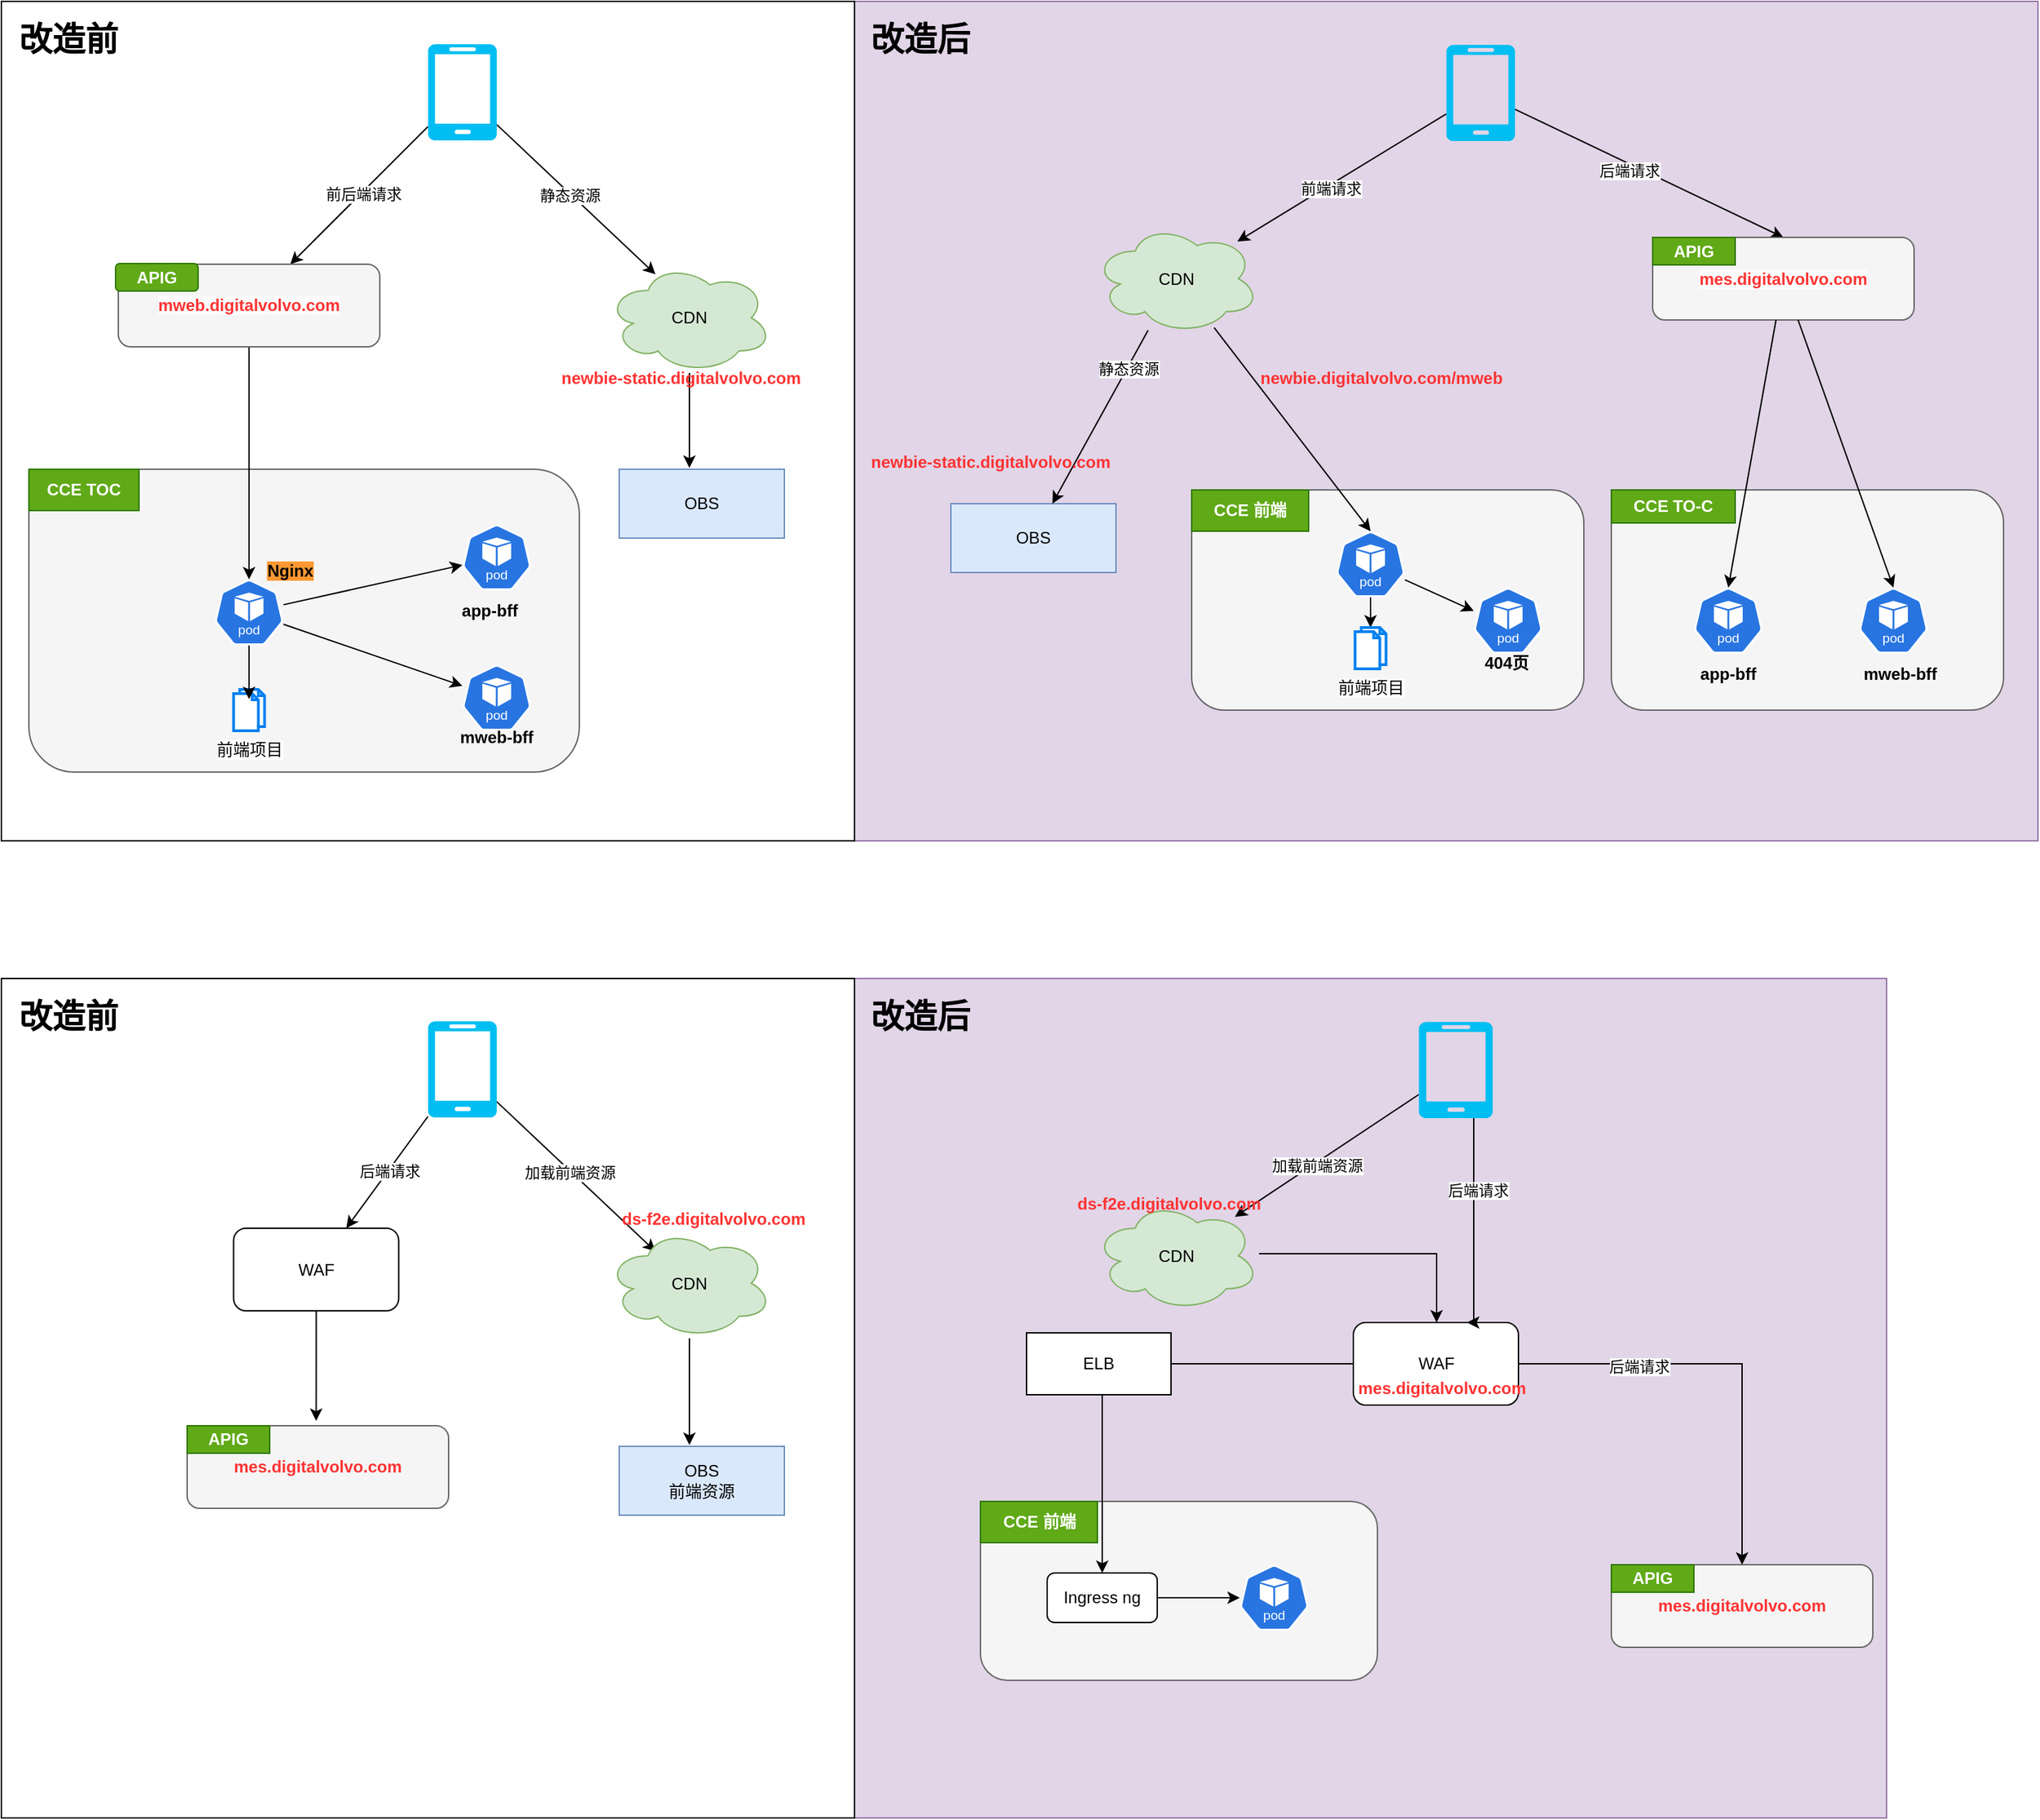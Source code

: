 <mxfile version="24.6.4" type="github">
  <diagram name="Page-1" id="qX9vpFfgcV7yir_mWmqy">
    <mxGraphModel dx="1434" dy="761" grid="1" gridSize="10" guides="1" tooltips="1" connect="1" arrows="1" fold="1" page="1" pageScale="1" pageWidth="850" pageHeight="1100" math="0" shadow="0">
      <root>
        <mxCell id="0" />
        <mxCell id="1" parent="0" />
        <mxCell id="lmvhPn9dWIV4MZliTD4T-83" value="" style="rounded=0;whiteSpace=wrap;html=1;fillColor=#e1d5e7;strokeColor=#9673a6;" parent="1" vertex="1">
          <mxGeometry x="630" y="30" width="860" height="610" as="geometry" />
        </mxCell>
        <mxCell id="lmvhPn9dWIV4MZliTD4T-82" value="" style="rounded=0;whiteSpace=wrap;html=1;" parent="1" vertex="1">
          <mxGeometry x="10" y="30" width="620" height="610" as="geometry" />
        </mxCell>
        <mxCell id="lmvhPn9dWIV4MZliTD4T-8" value="" style="whiteSpace=wrap;html=1;rounded=1;fillColor=#f5f5f5;fontColor=#333333;strokeColor=#666666;" parent="1" vertex="1">
          <mxGeometry x="30" y="370" width="400" height="220" as="geometry" />
        </mxCell>
        <mxCell id="lmvhPn9dWIV4MZliTD4T-7" style="rounded=0;orthogonalLoop=1;jettySize=auto;html=1;" parent="1" source="lmvhPn9dWIV4MZliTD4T-4" target="lmvhPn9dWIV4MZliTD4T-6" edge="1">
          <mxGeometry relative="1" as="geometry" />
        </mxCell>
        <mxCell id="lmvhPn9dWIV4MZliTD4T-44" value="前后端请求" style="edgeLabel;html=1;align=center;verticalAlign=middle;resizable=0;points=[];" parent="lmvhPn9dWIV4MZliTD4T-7" vertex="1" connectable="0">
          <mxGeometry x="-0.033" y="1" relative="1" as="geometry">
            <mxPoint as="offset" />
          </mxGeometry>
        </mxCell>
        <mxCell id="lmvhPn9dWIV4MZliTD4T-28" style="rounded=0;orthogonalLoop=1;jettySize=auto;html=1;" parent="1" source="lmvhPn9dWIV4MZliTD4T-4" edge="1">
          <mxGeometry relative="1" as="geometry">
            <mxPoint x="485.36" y="228.34" as="targetPoint" />
          </mxGeometry>
        </mxCell>
        <mxCell id="lmvhPn9dWIV4MZliTD4T-29" value="静态资源" style="edgeLabel;html=1;align=center;verticalAlign=middle;resizable=0;points=[];" parent="lmvhPn9dWIV4MZliTD4T-28" vertex="1" connectable="0">
          <mxGeometry x="-0.346" relative="1" as="geometry">
            <mxPoint x="15" y="16" as="offset" />
          </mxGeometry>
        </mxCell>
        <mxCell id="lmvhPn9dWIV4MZliTD4T-4" value="" style="verticalLabelPosition=bottom;html=1;verticalAlign=top;align=center;strokeColor=none;fillColor=#00BEF2;shape=mxgraph.azure.mobile;pointerEvents=1;" parent="1" vertex="1">
          <mxGeometry x="320" y="61" width="50" height="70" as="geometry" />
        </mxCell>
        <mxCell id="lmvhPn9dWIV4MZliTD4T-9" value="" style="edgeStyle=orthogonalEdgeStyle;rounded=0;orthogonalLoop=1;jettySize=auto;html=1;entryX=0.5;entryY=0;entryDx=0;entryDy=0;entryPerimeter=0;" parent="1" source="lmvhPn9dWIV4MZliTD4T-6" target="lmvhPn9dWIV4MZliTD4T-13" edge="1">
          <mxGeometry relative="1" as="geometry" />
        </mxCell>
        <UserObject label="&lt;span style=&quot;font-family: Helvetica; font-size: 12px; font-style: normal; font-variant-ligatures: normal; font-variant-caps: normal; letter-spacing: normal; orphans: 2; text-align: center; text-indent: 0px; text-transform: none; widows: 2; word-spacing: 0px; -webkit-text-stroke-width: 0px; white-space: normal; background-color: rgb(251, 251, 251); text-decoration-thickness: initial; text-decoration-style: initial; text-decoration-color: initial; float: none; display: inline !important;&quot;&gt;&lt;b style=&quot;&quot;&gt;&lt;font color=&quot;#ff3333&quot;&gt;mweb.digitalvolvo.com&lt;/font&gt;&lt;/b&gt;&lt;/span&gt;" link="&lt;span style=&quot;color: rgb(0, 0, 0); font-family: Helvetica; font-size: 12px; font-style: normal; font-variant-ligatures: normal; font-variant-caps: normal; font-weight: 400; letter-spacing: normal; orphans: 2; text-align: center; text-indent: 0px; text-transform: none; widows: 2; word-spacing: 0px; -webkit-text-stroke-width: 0px; white-space: normal; background-color: rgb(251, 251, 251); text-decoration-thickness: initial; text-decoration-style: initial; text-decoration-color: initial; display: inline !important; float: none;&quot;&gt;mweb.digitalvolvo.com&lt;/span&gt;" id="lmvhPn9dWIV4MZliTD4T-6">
          <mxCell style="rounded=1;whiteSpace=wrap;html=1;fillColor=#f5f5f5;fontColor=#333333;strokeColor=#666666;" parent="1" vertex="1">
            <mxGeometry x="95" y="221" width="190" height="60" as="geometry" />
          </mxCell>
        </UserObject>
        <mxCell id="lmvhPn9dWIV4MZliTD4T-15" value="" style="rounded=0;orthogonalLoop=1;jettySize=auto;html=1;" parent="1" source="lmvhPn9dWIV4MZliTD4T-13" target="lmvhPn9dWIV4MZliTD4T-14" edge="1">
          <mxGeometry relative="1" as="geometry" />
        </mxCell>
        <mxCell id="lmvhPn9dWIV4MZliTD4T-17" value="" style="rounded=0;orthogonalLoop=1;jettySize=auto;html=1;" parent="1" source="lmvhPn9dWIV4MZliTD4T-13" target="lmvhPn9dWIV4MZliTD4T-16" edge="1">
          <mxGeometry relative="1" as="geometry" />
        </mxCell>
        <mxCell id="lmvhPn9dWIV4MZliTD4T-13" value="" style="aspect=fixed;sketch=0;html=1;dashed=0;whitespace=wrap;fillColor=#2875E2;strokeColor=#ffffff;points=[[0.005,0.63,0],[0.1,0.2,0],[0.9,0.2,0],[0.5,0,0],[0.995,0.63,0],[0.72,0.99,0],[0.5,1,0],[0.28,0.99,0]];shape=mxgraph.kubernetes.icon2;kubernetesLabel=1;prIcon=pod" parent="1" vertex="1">
          <mxGeometry x="165" y="450" width="50" height="48" as="geometry" />
        </mxCell>
        <mxCell id="lmvhPn9dWIV4MZliTD4T-14" value="" style="aspect=fixed;sketch=0;html=1;dashed=0;whitespace=wrap;fillColor=#2875E2;strokeColor=#ffffff;points=[[0.005,0.63,0],[0.1,0.2,0],[0.9,0.2,0],[0.5,0,0],[0.995,0.63,0],[0.72,0.99,0],[0.5,1,0],[0.28,0.99,0]];shape=mxgraph.kubernetes.icon2;kubernetesLabel=1;prIcon=pod" parent="1" vertex="1">
          <mxGeometry x="345" y="410" width="50" height="48" as="geometry" />
        </mxCell>
        <mxCell id="lmvhPn9dWIV4MZliTD4T-16" value="" style="aspect=fixed;sketch=0;html=1;dashed=0;whitespace=wrap;fillColor=#2875E2;strokeColor=#ffffff;points=[[0.005,0.63,0],[0.1,0.2,0],[0.9,0.2,0],[0.5,0,0],[0.995,0.63,0],[0.72,0.99,0],[0.5,1,0],[0.28,0.99,0]];shape=mxgraph.kubernetes.icon2;kubernetesLabel=1;prIcon=pod" parent="1" vertex="1">
          <mxGeometry x="345" y="512" width="50" height="48" as="geometry" />
        </mxCell>
        <mxCell id="lmvhPn9dWIV4MZliTD4T-18" value="前端项目" style="html=1;verticalLabelPosition=bottom;align=center;labelBackgroundColor=#ffffff;verticalAlign=top;strokeWidth=2;strokeColor=#0080F0;shadow=0;dashed=0;shape=mxgraph.ios7.icons.documents;" parent="1" vertex="1">
          <mxGeometry x="178.75" y="530" width="22.5" height="30" as="geometry" />
        </mxCell>
        <mxCell id="lmvhPn9dWIV4MZliTD4T-20" style="edgeStyle=orthogonalEdgeStyle;rounded=0;orthogonalLoop=1;jettySize=auto;html=1;entryX=0.5;entryY=0.233;entryDx=0;entryDy=0;entryPerimeter=0;" parent="1" source="lmvhPn9dWIV4MZliTD4T-13" target="lmvhPn9dWIV4MZliTD4T-18" edge="1">
          <mxGeometry relative="1" as="geometry" />
        </mxCell>
        <mxCell id="lmvhPn9dWIV4MZliTD4T-21" value="&lt;b style=&quot;background-color: rgb(255, 153, 51);&quot;&gt;Nginx&lt;/b&gt;" style="text;html=1;align=center;verticalAlign=middle;whiteSpace=wrap;rounded=0;" parent="1" vertex="1">
          <mxGeometry x="190" y="429" width="60" height="30" as="geometry" />
        </mxCell>
        <mxCell id="lmvhPn9dWIV4MZliTD4T-22" value="&lt;b&gt;app-bff&lt;/b&gt;" style="text;html=1;align=center;verticalAlign=middle;whiteSpace=wrap;rounded=0;" parent="1" vertex="1">
          <mxGeometry x="335" y="458" width="60" height="30" as="geometry" />
        </mxCell>
        <mxCell id="lmvhPn9dWIV4MZliTD4T-23" value="&lt;b&gt;mweb-bff&lt;/b&gt;" style="text;html=1;align=center;verticalAlign=middle;whiteSpace=wrap;rounded=0;" parent="1" vertex="1">
          <mxGeometry x="340" y="550" width="60" height="30" as="geometry" />
        </mxCell>
        <mxCell id="lmvhPn9dWIV4MZliTD4T-24" value="&lt;b&gt;CCE TOC&lt;/b&gt;" style="text;html=1;align=center;verticalAlign=middle;whiteSpace=wrap;rounded=0;fillColor=#60a917;strokeColor=#2D7600;fontColor=#ffffff;" parent="1" vertex="1">
          <mxGeometry x="30" y="370" width="80" height="30" as="geometry" />
        </mxCell>
        <mxCell id="lmvhPn9dWIV4MZliTD4T-25" value="&lt;b&gt;APIG&lt;/b&gt;" style="text;html=1;align=center;verticalAlign=middle;whiteSpace=wrap;rounded=1;fillColor=#60a917;strokeColor=#2D7600;fontColor=#ffffff;" parent="1" vertex="1">
          <mxGeometry x="93" y="220.5" width="60" height="20" as="geometry" />
        </mxCell>
        <mxCell id="lmvhPn9dWIV4MZliTD4T-50" style="rounded=0;orthogonalLoop=1;jettySize=auto;html=1;" parent="1" source="lmvhPn9dWIV4MZliTD4T-26" target="lmvhPn9dWIV4MZliTD4T-49" edge="1">
          <mxGeometry relative="1" as="geometry" />
        </mxCell>
        <mxCell id="lmvhPn9dWIV4MZliTD4T-51" value="前端请求" style="edgeLabel;html=1;align=center;verticalAlign=middle;resizable=0;points=[];" parent="lmvhPn9dWIV4MZliTD4T-50" vertex="1" connectable="0">
          <mxGeometry x="0.121" y="2" relative="1" as="geometry">
            <mxPoint as="offset" />
          </mxGeometry>
        </mxCell>
        <mxCell id="lmvhPn9dWIV4MZliTD4T-71" style="rounded=0;orthogonalLoop=1;jettySize=auto;html=1;entryX=0.5;entryY=0;entryDx=0;entryDy=0;" parent="1" source="lmvhPn9dWIV4MZliTD4T-26" target="lmvhPn9dWIV4MZliTD4T-70" edge="1">
          <mxGeometry relative="1" as="geometry" />
        </mxCell>
        <mxCell id="lmvhPn9dWIV4MZliTD4T-72" value="后端请求" style="edgeLabel;html=1;align=center;verticalAlign=middle;resizable=0;points=[];" parent="lmvhPn9dWIV4MZliTD4T-71" vertex="1" connectable="0">
          <mxGeometry x="-0.132" y="-4" relative="1" as="geometry">
            <mxPoint as="offset" />
          </mxGeometry>
        </mxCell>
        <mxCell id="lmvhPn9dWIV4MZliTD4T-26" value="" style="verticalLabelPosition=bottom;html=1;verticalAlign=top;align=center;strokeColor=none;fillColor=#00BEF2;shape=mxgraph.azure.mobile;pointerEvents=1;" parent="1" vertex="1">
          <mxGeometry x="1060" y="61.5" width="50" height="70" as="geometry" />
        </mxCell>
        <mxCell id="lmvhPn9dWIV4MZliTD4T-36" value="OBS" style="whiteSpace=wrap;html=1;fillColor=#dae8fc;strokeColor=#6c8ebf;" parent="1" vertex="1">
          <mxGeometry x="700" y="395" width="120" height="50" as="geometry" />
        </mxCell>
        <mxCell id="lmvhPn9dWIV4MZliTD4T-40" value="OBS" style="whiteSpace=wrap;html=1;fillColor=#dae8fc;strokeColor=#6c8ebf;" parent="1" vertex="1">
          <mxGeometry x="459" y="370" width="120" height="50" as="geometry" />
        </mxCell>
        <mxCell id="lmvhPn9dWIV4MZliTD4T-46" value="CDN" style="ellipse;shape=cloud;whiteSpace=wrap;html=1;fillColor=#d5e8d4;strokeColor=#82b366;" parent="1" vertex="1">
          <mxGeometry x="450" y="220" width="120" height="80" as="geometry" />
        </mxCell>
        <mxCell id="lmvhPn9dWIV4MZliTD4T-48" style="edgeStyle=orthogonalEdgeStyle;rounded=0;orthogonalLoop=1;jettySize=auto;html=1;entryX=0.425;entryY=-0.02;entryDx=0;entryDy=0;entryPerimeter=0;" parent="1" source="lmvhPn9dWIV4MZliTD4T-46" target="lmvhPn9dWIV4MZliTD4T-40" edge="1">
          <mxGeometry relative="1" as="geometry" />
        </mxCell>
        <mxCell id="lmvhPn9dWIV4MZliTD4T-55" style="rounded=0;orthogonalLoop=1;jettySize=auto;html=1;" parent="1" source="lmvhPn9dWIV4MZliTD4T-49" target="lmvhPn9dWIV4MZliTD4T-36" edge="1">
          <mxGeometry relative="1" as="geometry" />
        </mxCell>
        <mxCell id="lmvhPn9dWIV4MZliTD4T-69" value="静态资源" style="edgeLabel;html=1;align=center;verticalAlign=middle;resizable=0;points=[];" parent="lmvhPn9dWIV4MZliTD4T-55" vertex="1" connectable="0">
          <mxGeometry x="-0.569" y="1" relative="1" as="geometry">
            <mxPoint as="offset" />
          </mxGeometry>
        </mxCell>
        <mxCell id="lmvhPn9dWIV4MZliTD4T-49" value="CDN" style="ellipse;shape=cloud;whiteSpace=wrap;html=1;fillColor=#d5e8d4;strokeColor=#82b366;" parent="1" vertex="1">
          <mxGeometry x="804" y="191.5" width="120" height="80" as="geometry" />
        </mxCell>
        <UserObject label="newbie-static.digitalvolvo.com" link="newbie-static.digitalvolvo.com" id="lmvhPn9dWIV4MZliTD4T-52">
          <mxCell style="text;whiteSpace=wrap;fontStyle=1;fontColor=#FF3333;" parent="1" vertex="1">
            <mxGeometry x="415" y="290" width="190" height="40" as="geometry" />
          </mxCell>
        </UserObject>
        <UserObject label="newbie-static.digitalvolvo.com" link="newbie-static.digitalvolvo.com" id="lmvhPn9dWIV4MZliTD4T-54">
          <mxCell style="text;whiteSpace=wrap;fontColor=#FF3333;fontStyle=1" parent="1" vertex="1">
            <mxGeometry x="640" y="351" width="190" height="40" as="geometry" />
          </mxCell>
        </UserObject>
        <mxCell id="lmvhPn9dWIV4MZliTD4T-57" value="" style="whiteSpace=wrap;html=1;rounded=1;fillColor=#f5f5f5;fontColor=#333333;strokeColor=#666666;" parent="1" vertex="1">
          <mxGeometry x="875" y="385" width="285" height="160" as="geometry" />
        </mxCell>
        <mxCell id="lmvhPn9dWIV4MZliTD4T-63" value="" style="rounded=0;orthogonalLoop=1;jettySize=auto;html=1;" parent="1" source="lmvhPn9dWIV4MZliTD4T-58" target="lmvhPn9dWIV4MZliTD4T-62" edge="1">
          <mxGeometry relative="1" as="geometry" />
        </mxCell>
        <mxCell id="lmvhPn9dWIV4MZliTD4T-65" value="" style="rounded=0;orthogonalLoop=1;jettySize=auto;html=1;" parent="1" source="lmvhPn9dWIV4MZliTD4T-58" edge="1">
          <mxGeometry relative="1" as="geometry">
            <mxPoint x="1080" y="472.913" as="targetPoint" />
          </mxGeometry>
        </mxCell>
        <mxCell id="lmvhPn9dWIV4MZliTD4T-58" value="" style="aspect=fixed;sketch=0;html=1;dashed=0;whitespace=wrap;fillColor=#2875E2;strokeColor=#ffffff;points=[[0.005,0.63,0],[0.1,0.2,0],[0.9,0.2,0],[0.5,0,0],[0.995,0.63,0],[0.72,0.99,0],[0.5,1,0],[0.28,0.99,0]];shape=mxgraph.kubernetes.icon2;kubernetesLabel=1;prIcon=pod" parent="1" vertex="1">
          <mxGeometry x="980" y="415" width="50" height="48" as="geometry" />
        </mxCell>
        <mxCell id="lmvhPn9dWIV4MZliTD4T-59" style="rounded=0;orthogonalLoop=1;jettySize=auto;html=1;entryX=0.5;entryY=0;entryDx=0;entryDy=0;entryPerimeter=0;" parent="1" source="lmvhPn9dWIV4MZliTD4T-49" target="lmvhPn9dWIV4MZliTD4T-58" edge="1">
          <mxGeometry relative="1" as="geometry" />
        </mxCell>
        <UserObject label="newbie.digitalvolvo.com/mweb" link="newbie-static.digitalvolvo.com" id="lmvhPn9dWIV4MZliTD4T-60">
          <mxCell style="text;whiteSpace=wrap;fontColor=#FF3333;fontStyle=1" parent="1" vertex="1">
            <mxGeometry x="922.5" y="290" width="190" height="40" as="geometry" />
          </mxCell>
        </UserObject>
        <mxCell id="lmvhPn9dWIV4MZliTD4T-61" value="&lt;b&gt;CCE 前端&lt;/b&gt;" style="text;html=1;align=center;verticalAlign=middle;whiteSpace=wrap;rounded=0;fillColor=#60a917;strokeColor=#2D7600;fontColor=#ffffff;" parent="1" vertex="1">
          <mxGeometry x="875" y="385" width="85" height="30" as="geometry" />
        </mxCell>
        <mxCell id="lmvhPn9dWIV4MZliTD4T-62" value="前端项目" style="html=1;verticalLabelPosition=bottom;align=center;labelBackgroundColor=#ffffff;verticalAlign=top;strokeWidth=2;strokeColor=#0080F0;shadow=0;dashed=0;shape=mxgraph.ios7.icons.documents;" parent="1" vertex="1">
          <mxGeometry x="993.75" y="485" width="22.5" height="30" as="geometry" />
        </mxCell>
        <mxCell id="lmvhPn9dWIV4MZliTD4T-66" value="" style="aspect=fixed;sketch=0;html=1;dashed=0;whitespace=wrap;fillColor=#2875E2;strokeColor=#ffffff;points=[[0.005,0.63,0],[0.1,0.2,0],[0.9,0.2,0],[0.5,0,0],[0.995,0.63,0],[0.72,0.99,0],[0.5,1,0],[0.28,0.99,0]];shape=mxgraph.kubernetes.icon2;kubernetesLabel=1;prIcon=pod" parent="1" vertex="1">
          <mxGeometry x="1080" y="456" width="50" height="48" as="geometry" />
        </mxCell>
        <mxCell id="lmvhPn9dWIV4MZliTD4T-67" value="&lt;b&gt;404页&lt;/b&gt;" style="text;html=1;align=center;verticalAlign=middle;whiteSpace=wrap;rounded=0;" parent="1" vertex="1">
          <mxGeometry x="1074" y="496" width="60" height="30" as="geometry" />
        </mxCell>
        <UserObject label="&lt;span style=&quot;font-family: Helvetica; font-size: 12px; font-style: normal; font-variant-ligatures: normal; font-variant-caps: normal; letter-spacing: normal; orphans: 2; text-align: center; text-indent: 0px; text-transform: none; widows: 2; word-spacing: 0px; -webkit-text-stroke-width: 0px; white-space: normal; background-color: rgb(251, 251, 251); text-decoration-thickness: initial; text-decoration-style: initial; text-decoration-color: initial; float: none; display: inline !important;&quot;&gt;&lt;b style=&quot;&quot;&gt;&lt;font color=&quot;#ff3333&quot;&gt;mes.digitalvolvo.com&lt;/font&gt;&lt;/b&gt;&lt;/span&gt;" link="&lt;span style=&quot;color: rgb(0, 0, 0); font-family: Helvetica; font-size: 12px; font-style: normal; font-variant-ligatures: normal; font-variant-caps: normal; font-weight: 400; letter-spacing: normal; orphans: 2; text-align: center; text-indent: 0px; text-transform: none; widows: 2; word-spacing: 0px; -webkit-text-stroke-width: 0px; white-space: normal; background-color: rgb(251, 251, 251); text-decoration-thickness: initial; text-decoration-style: initial; text-decoration-color: initial; display: inline !important; float: none;&quot;&gt;mweb.digitalvolvo.com&lt;/span&gt;" id="lmvhPn9dWIV4MZliTD4T-70">
          <mxCell style="rounded=1;whiteSpace=wrap;html=1;fillColor=#f5f5f5;fontColor=#333333;strokeColor=#666666;" parent="1" vertex="1">
            <mxGeometry x="1210" y="201.5" width="190" height="60" as="geometry" />
          </mxCell>
        </UserObject>
        <mxCell id="lmvhPn9dWIV4MZliTD4T-73" value="" style="whiteSpace=wrap;html=1;rounded=1;fillColor=#f5f5f5;fontColor=#333333;strokeColor=#666666;" parent="1" vertex="1">
          <mxGeometry x="1180" y="385" width="285" height="160" as="geometry" />
        </mxCell>
        <mxCell id="lmvhPn9dWIV4MZliTD4T-74" value="&lt;b&gt;CCE TO-C&lt;/b&gt;" style="text;html=1;align=center;verticalAlign=middle;whiteSpace=wrap;rounded=0;fillColor=#60a917;strokeColor=#2D7600;fontColor=#ffffff;" parent="1" vertex="1">
          <mxGeometry x="1180" y="385" width="90" height="24" as="geometry" />
        </mxCell>
        <mxCell id="lmvhPn9dWIV4MZliTD4T-75" value="" style="aspect=fixed;sketch=0;html=1;dashed=0;whitespace=wrap;fillColor=#2875E2;strokeColor=#ffffff;points=[[0.005,0.63,0],[0.1,0.2,0],[0.9,0.2,0],[0.5,0,0],[0.995,0.63,0],[0.72,0.99,0],[0.5,1,0],[0.28,0.99,0]];shape=mxgraph.kubernetes.icon2;kubernetesLabel=1;prIcon=pod" parent="1" vertex="1">
          <mxGeometry x="1240" y="456" width="50" height="48" as="geometry" />
        </mxCell>
        <mxCell id="lmvhPn9dWIV4MZliTD4T-76" value="" style="aspect=fixed;sketch=0;html=1;dashed=0;whitespace=wrap;fillColor=#2875E2;strokeColor=#ffffff;points=[[0.005,0.63,0],[0.1,0.2,0],[0.9,0.2,0],[0.5,0,0],[0.995,0.63,0],[0.72,0.99,0],[0.5,1,0],[0.28,0.99,0]];shape=mxgraph.kubernetes.icon2;kubernetesLabel=1;prIcon=pod" parent="1" vertex="1">
          <mxGeometry x="1360" y="456" width="50" height="48" as="geometry" />
        </mxCell>
        <mxCell id="lmvhPn9dWIV4MZliTD4T-77" value="&lt;b&gt;app-bff&lt;/b&gt;" style="text;html=1;align=center;verticalAlign=middle;whiteSpace=wrap;rounded=0;" parent="1" vertex="1">
          <mxGeometry x="1235" y="504" width="60" height="30" as="geometry" />
        </mxCell>
        <mxCell id="lmvhPn9dWIV4MZliTD4T-78" value="&lt;b&gt;mweb-bff&lt;/b&gt;" style="text;html=1;align=center;verticalAlign=middle;whiteSpace=wrap;rounded=0;" parent="1" vertex="1">
          <mxGeometry x="1360" y="504" width="60" height="30" as="geometry" />
        </mxCell>
        <mxCell id="lmvhPn9dWIV4MZliTD4T-79" style="rounded=0;orthogonalLoop=1;jettySize=auto;html=1;entryX=0.5;entryY=0;entryDx=0;entryDy=0;entryPerimeter=0;" parent="1" source="lmvhPn9dWIV4MZliTD4T-70" target="lmvhPn9dWIV4MZliTD4T-75" edge="1">
          <mxGeometry relative="1" as="geometry" />
        </mxCell>
        <mxCell id="lmvhPn9dWIV4MZliTD4T-80" style="rounded=0;orthogonalLoop=1;jettySize=auto;html=1;entryX=0.5;entryY=0;entryDx=0;entryDy=0;entryPerimeter=0;" parent="1" source="lmvhPn9dWIV4MZliTD4T-70" target="lmvhPn9dWIV4MZliTD4T-76" edge="1">
          <mxGeometry relative="1" as="geometry" />
        </mxCell>
        <mxCell id="lmvhPn9dWIV4MZliTD4T-81" value="&lt;b&gt;APIG&lt;/b&gt;" style="text;html=1;align=center;verticalAlign=middle;whiteSpace=wrap;rounded=0;fillColor=#60a917;fontColor=#ffffff;strokeColor=#2D7600;" parent="1" vertex="1">
          <mxGeometry x="1210" y="201.5" width="60" height="20" as="geometry" />
        </mxCell>
        <mxCell id="lmvhPn9dWIV4MZliTD4T-84" value="&lt;h1 style=&quot;margin-top: 0px;&quot;&gt;改造前&lt;/h1&gt;" style="text;html=1;whiteSpace=wrap;overflow=hidden;rounded=0;" parent="1" vertex="1">
          <mxGeometry x="21.25" y="36.5" width="180" height="120" as="geometry" />
        </mxCell>
        <mxCell id="lmvhPn9dWIV4MZliTD4T-85" value="&lt;h1 style=&quot;margin-top: 0px;&quot;&gt;改造后&lt;/h1&gt;" style="text;html=1;whiteSpace=wrap;overflow=hidden;rounded=0;" parent="1" vertex="1">
          <mxGeometry x="640" y="36.5" width="180" height="120" as="geometry" />
        </mxCell>
        <mxCell id="mHXnLSaaUcoNdDx6SIP6-2" value="" style="rounded=0;whiteSpace=wrap;html=1;fillColor=#e1d5e7;strokeColor=#9673a6;" vertex="1" parent="1">
          <mxGeometry x="630" y="740" width="750" height="610" as="geometry" />
        </mxCell>
        <mxCell id="mHXnLSaaUcoNdDx6SIP6-3" value="" style="rounded=0;whiteSpace=wrap;html=1;" vertex="1" parent="1">
          <mxGeometry x="10" y="740" width="620" height="610" as="geometry" />
        </mxCell>
        <mxCell id="mHXnLSaaUcoNdDx6SIP6-5" style="rounded=0;orthogonalLoop=1;jettySize=auto;html=1;" edge="1" parent="1" source="mHXnLSaaUcoNdDx6SIP6-9" target="mHXnLSaaUcoNdDx6SIP6-60">
          <mxGeometry relative="1" as="geometry">
            <mxPoint x="220" y="931" as="targetPoint" />
          </mxGeometry>
        </mxCell>
        <mxCell id="mHXnLSaaUcoNdDx6SIP6-6" value="后端请求" style="edgeLabel;html=1;align=center;verticalAlign=middle;resizable=0;points=[];" vertex="1" connectable="0" parent="mHXnLSaaUcoNdDx6SIP6-5">
          <mxGeometry x="-0.033" y="1" relative="1" as="geometry">
            <mxPoint as="offset" />
          </mxGeometry>
        </mxCell>
        <mxCell id="mHXnLSaaUcoNdDx6SIP6-7" style="rounded=0;orthogonalLoop=1;jettySize=auto;html=1;" edge="1" parent="1" source="mHXnLSaaUcoNdDx6SIP6-9">
          <mxGeometry relative="1" as="geometry">
            <mxPoint x="485.36" y="938.34" as="targetPoint" />
          </mxGeometry>
        </mxCell>
        <mxCell id="mHXnLSaaUcoNdDx6SIP6-8" value="加载前端资源" style="edgeLabel;html=1;align=center;verticalAlign=middle;resizable=0;points=[];" vertex="1" connectable="0" parent="mHXnLSaaUcoNdDx6SIP6-7">
          <mxGeometry x="-0.346" relative="1" as="geometry">
            <mxPoint x="15" y="16" as="offset" />
          </mxGeometry>
        </mxCell>
        <mxCell id="mHXnLSaaUcoNdDx6SIP6-9" value="" style="verticalLabelPosition=bottom;html=1;verticalAlign=top;align=center;strokeColor=none;fillColor=#00BEF2;shape=mxgraph.azure.mobile;pointerEvents=1;" vertex="1" parent="1">
          <mxGeometry x="320" y="771" width="50" height="70" as="geometry" />
        </mxCell>
        <mxCell id="mHXnLSaaUcoNdDx6SIP6-24" style="rounded=0;orthogonalLoop=1;jettySize=auto;html=1;" edge="1" parent="1" source="mHXnLSaaUcoNdDx6SIP6-28" target="mHXnLSaaUcoNdDx6SIP6-35">
          <mxGeometry relative="1" as="geometry" />
        </mxCell>
        <mxCell id="mHXnLSaaUcoNdDx6SIP6-25" value="加载前端资源" style="edgeLabel;html=1;align=center;verticalAlign=middle;resizable=0;points=[];" vertex="1" connectable="0" parent="mHXnLSaaUcoNdDx6SIP6-24">
          <mxGeometry x="0.121" y="2" relative="1" as="geometry">
            <mxPoint as="offset" />
          </mxGeometry>
        </mxCell>
        <mxCell id="mHXnLSaaUcoNdDx6SIP6-28" value="" style="verticalLabelPosition=bottom;html=1;verticalAlign=top;align=center;strokeColor=none;fillColor=#00BEF2;shape=mxgraph.azure.mobile;pointerEvents=1;" vertex="1" parent="1">
          <mxGeometry x="1040" y="771.5" width="53.75" height="70" as="geometry" />
        </mxCell>
        <mxCell id="mHXnLSaaUcoNdDx6SIP6-30" value="OBS&lt;div&gt;前端资源&lt;/div&gt;" style="whiteSpace=wrap;html=1;fillColor=#dae8fc;strokeColor=#6c8ebf;" vertex="1" parent="1">
          <mxGeometry x="459" y="1080" width="120" height="50" as="geometry" />
        </mxCell>
        <mxCell id="mHXnLSaaUcoNdDx6SIP6-31" value="CDN" style="ellipse;shape=cloud;whiteSpace=wrap;html=1;fillColor=#d5e8d4;strokeColor=#82b366;" vertex="1" parent="1">
          <mxGeometry x="450" y="921.5" width="120" height="80" as="geometry" />
        </mxCell>
        <mxCell id="mHXnLSaaUcoNdDx6SIP6-32" style="edgeStyle=orthogonalEdgeStyle;rounded=0;orthogonalLoop=1;jettySize=auto;html=1;entryX=0.425;entryY=-0.02;entryDx=0;entryDy=0;entryPerimeter=0;" edge="1" parent="1" source="mHXnLSaaUcoNdDx6SIP6-31" target="mHXnLSaaUcoNdDx6SIP6-30">
          <mxGeometry relative="1" as="geometry" />
        </mxCell>
        <mxCell id="mHXnLSaaUcoNdDx6SIP6-67" style="edgeStyle=orthogonalEdgeStyle;rounded=0;orthogonalLoop=1;jettySize=auto;html=1;" edge="1" parent="1" source="mHXnLSaaUcoNdDx6SIP6-35" target="mHXnLSaaUcoNdDx6SIP6-66">
          <mxGeometry relative="1" as="geometry">
            <Array as="points">
              <mxPoint x="1053" y="940" />
            </Array>
          </mxGeometry>
        </mxCell>
        <mxCell id="mHXnLSaaUcoNdDx6SIP6-35" value="CDN" style="ellipse;shape=cloud;whiteSpace=wrap;html=1;fillColor=#d5e8d4;strokeColor=#82b366;" vertex="1" parent="1">
          <mxGeometry x="804" y="901.5" width="120" height="80" as="geometry" />
        </mxCell>
        <UserObject label="ds-f2e.digitalvolvo.com" link="newbie-static.digitalvolvo.com" id="mHXnLSaaUcoNdDx6SIP6-36">
          <mxCell style="text;whiteSpace=wrap;fontStyle=1;fontColor=#FF3333;" vertex="1" parent="1">
            <mxGeometry x="459" y="900.75" width="190" height="41.5" as="geometry" />
          </mxCell>
        </UserObject>
        <mxCell id="mHXnLSaaUcoNdDx6SIP6-38" value="" style="whiteSpace=wrap;html=1;rounded=1;fillColor=#f5f5f5;fontColor=#333333;strokeColor=#666666;" vertex="1" parent="1">
          <mxGeometry x="721.5" y="1120" width="288.5" height="130" as="geometry" />
        </mxCell>
        <mxCell id="mHXnLSaaUcoNdDx6SIP6-41" value="" style="aspect=fixed;sketch=0;html=1;dashed=0;whitespace=wrap;fillColor=#2875E2;strokeColor=#ffffff;points=[[0.005,0.63,0],[0.1,0.2,0],[0.9,0.2,0],[0.5,0,0],[0.995,0.63,0],[0.72,0.99,0],[0.5,1,0],[0.28,0.99,0]];shape=mxgraph.kubernetes.icon2;kubernetesLabel=1;prIcon=pod" vertex="1" parent="1">
          <mxGeometry x="910" y="1166" width="50" height="48" as="geometry" />
        </mxCell>
        <mxCell id="mHXnLSaaUcoNdDx6SIP6-44" value="&lt;b&gt;CCE 前端&lt;/b&gt;" style="text;html=1;align=center;verticalAlign=middle;whiteSpace=wrap;rounded=0;fillColor=#60a917;strokeColor=#2D7600;fontColor=#ffffff;" vertex="1" parent="1">
          <mxGeometry x="721.5" y="1120" width="85" height="30" as="geometry" />
        </mxCell>
        <UserObject label="&lt;b&gt;&lt;font color=&quot;#ff3333&quot;&gt;mes.digitalvolvo.com&lt;/font&gt;&lt;/b&gt;" link="&lt;span style=&quot;color: rgb(0, 0, 0); font-family: Helvetica; font-size: 12px; font-style: normal; font-variant-ligatures: normal; font-variant-caps: normal; font-weight: 400; letter-spacing: normal; orphans: 2; text-align: center; text-indent: 0px; text-transform: none; widows: 2; word-spacing: 0px; -webkit-text-stroke-width: 0px; white-space: normal; background-color: rgb(251, 251, 251); text-decoration-thickness: initial; text-decoration-style: initial; text-decoration-color: initial; display: inline !important; float: none;&quot;&gt;mweb.digitalvolvo.com&lt;/span&gt;" id="mHXnLSaaUcoNdDx6SIP6-48">
          <mxCell style="rounded=1;whiteSpace=wrap;html=1;fillColor=#f5f5f5;fontColor=#333333;strokeColor=#666666;" vertex="1" parent="1">
            <mxGeometry x="1180" y="1166" width="190" height="60" as="geometry" />
          </mxCell>
        </UserObject>
        <mxCell id="mHXnLSaaUcoNdDx6SIP6-57" value="&lt;b&gt;APIG&lt;/b&gt;" style="text;html=1;align=center;verticalAlign=middle;whiteSpace=wrap;rounded=0;fillColor=#60a917;fontColor=#ffffff;strokeColor=#2D7600;" vertex="1" parent="1">
          <mxGeometry x="1180" y="1166" width="60" height="20" as="geometry" />
        </mxCell>
        <mxCell id="mHXnLSaaUcoNdDx6SIP6-58" value="&lt;h1 style=&quot;margin-top: 0px;&quot;&gt;改造前&lt;/h1&gt;" style="text;html=1;whiteSpace=wrap;overflow=hidden;rounded=0;" vertex="1" parent="1">
          <mxGeometry x="21.25" y="746.5" width="180" height="120" as="geometry" />
        </mxCell>
        <mxCell id="mHXnLSaaUcoNdDx6SIP6-59" value="&lt;h1 style=&quot;margin-top: 0px;&quot;&gt;改造后&lt;/h1&gt;" style="text;html=1;whiteSpace=wrap;overflow=hidden;rounded=0;" vertex="1" parent="1">
          <mxGeometry x="640" y="746.5" width="180" height="120" as="geometry" />
        </mxCell>
        <mxCell id="mHXnLSaaUcoNdDx6SIP6-62" value="" style="edgeStyle=orthogonalEdgeStyle;rounded=0;orthogonalLoop=1;jettySize=auto;html=1;" edge="1" parent="1" source="mHXnLSaaUcoNdDx6SIP6-60">
          <mxGeometry relative="1" as="geometry">
            <mxPoint x="238.75" y="1061.5" as="targetPoint" />
          </mxGeometry>
        </mxCell>
        <mxCell id="mHXnLSaaUcoNdDx6SIP6-60" value="WAF" style="rounded=1;whiteSpace=wrap;html=1;" vertex="1" parent="1">
          <mxGeometry x="178.75" y="921.5" width="120" height="60" as="geometry" />
        </mxCell>
        <UserObject label="&lt;b&gt;&lt;font color=&quot;#ff3333&quot;&gt;mes.digitalvolvo.com&lt;/font&gt;&lt;/b&gt;" link="&lt;span style=&quot;color: rgb(0, 0, 0); font-family: Helvetica; font-size: 12px; font-style: normal; font-variant-ligatures: normal; font-variant-caps: normal; font-weight: 400; letter-spacing: normal; orphans: 2; text-align: center; text-indent: 0px; text-transform: none; widows: 2; word-spacing: 0px; -webkit-text-stroke-width: 0px; white-space: normal; background-color: rgb(251, 251, 251); text-decoration-thickness: initial; text-decoration-style: initial; text-decoration-color: initial; display: inline !important; float: none;&quot;&gt;mweb.digitalvolvo.com&lt;/span&gt;" id="mHXnLSaaUcoNdDx6SIP6-63">
          <mxCell style="rounded=1;whiteSpace=wrap;html=1;fillColor=#f5f5f5;fontColor=#333333;strokeColor=#666666;" vertex="1" parent="1">
            <mxGeometry x="145" y="1065" width="190" height="60" as="geometry" />
          </mxCell>
        </UserObject>
        <mxCell id="mHXnLSaaUcoNdDx6SIP6-64" value="&lt;b&gt;APIG&lt;/b&gt;" style="text;html=1;align=center;verticalAlign=middle;whiteSpace=wrap;rounded=0;fillColor=#60a917;fontColor=#ffffff;strokeColor=#2D7600;" vertex="1" parent="1">
          <mxGeometry x="145" y="1065" width="60" height="20" as="geometry" />
        </mxCell>
        <UserObject label="ds-f2e.digitalvolvo.com" link="newbie-static.digitalvolvo.com" id="mHXnLSaaUcoNdDx6SIP6-65">
          <mxCell style="text;whiteSpace=wrap;fontStyle=1;fontColor=#FF3333;" vertex="1" parent="1">
            <mxGeometry x="790" y="890" width="190" height="41.5" as="geometry" />
          </mxCell>
        </UserObject>
        <mxCell id="mHXnLSaaUcoNdDx6SIP6-68" style="rounded=0;orthogonalLoop=1;jettySize=auto;html=1;entryX=0.5;entryY=0;entryDx=0;entryDy=0;edgeStyle=orthogonalEdgeStyle;" edge="1" parent="1" source="mHXnLSaaUcoNdDx6SIP6-66" target="mHXnLSaaUcoNdDx6SIP6-69">
          <mxGeometry relative="1" as="geometry" />
        </mxCell>
        <mxCell id="mHXnLSaaUcoNdDx6SIP6-71" style="rounded=0;orthogonalLoop=1;jettySize=auto;html=1;entryX=0.5;entryY=0;entryDx=0;entryDy=0;edgeStyle=orthogonalEdgeStyle;" edge="1" parent="1" source="mHXnLSaaUcoNdDx6SIP6-66" target="mHXnLSaaUcoNdDx6SIP6-48">
          <mxGeometry relative="1" as="geometry" />
        </mxCell>
        <mxCell id="mHXnLSaaUcoNdDx6SIP6-77" value="后端请求" style="edgeLabel;html=1;align=center;verticalAlign=middle;resizable=0;points=[];" vertex="1" connectable="0" parent="mHXnLSaaUcoNdDx6SIP6-71">
          <mxGeometry x="-0.433" y="-2" relative="1" as="geometry">
            <mxPoint as="offset" />
          </mxGeometry>
        </mxCell>
        <mxCell id="mHXnLSaaUcoNdDx6SIP6-66" value="WAF" style="rounded=1;whiteSpace=wrap;html=1;" vertex="1" parent="1">
          <mxGeometry x="992.5" y="990" width="120" height="60" as="geometry" />
        </mxCell>
        <mxCell id="mHXnLSaaUcoNdDx6SIP6-70" style="edgeStyle=orthogonalEdgeStyle;rounded=0;orthogonalLoop=1;jettySize=auto;html=1;" edge="1" parent="1" source="mHXnLSaaUcoNdDx6SIP6-69" target="mHXnLSaaUcoNdDx6SIP6-41">
          <mxGeometry relative="1" as="geometry" />
        </mxCell>
        <mxCell id="mHXnLSaaUcoNdDx6SIP6-69" value="Ingress ng" style="rounded=1;whiteSpace=wrap;html=1;" vertex="1" parent="1">
          <mxGeometry x="770" y="1172" width="80" height="36" as="geometry" />
        </mxCell>
        <UserObject label="mes.digitalvolvo.com" link="newbie-static.digitalvolvo.com" id="mHXnLSaaUcoNdDx6SIP6-72">
          <mxCell style="text;whiteSpace=wrap;fontStyle=1;fontColor=#FF3333;" vertex="1" parent="1">
            <mxGeometry x="993.75" y="1024.25" width="190" height="41.5" as="geometry" />
          </mxCell>
        </UserObject>
        <mxCell id="mHXnLSaaUcoNdDx6SIP6-73" style="edgeStyle=orthogonalEdgeStyle;rounded=0;orthogonalLoop=1;jettySize=auto;html=1;entryX=0.688;entryY=0;entryDx=0;entryDy=0;entryPerimeter=0;" edge="1" parent="1" source="mHXnLSaaUcoNdDx6SIP6-28" target="mHXnLSaaUcoNdDx6SIP6-66">
          <mxGeometry relative="1" as="geometry">
            <Array as="points">
              <mxPoint x="1080" y="990" />
            </Array>
          </mxGeometry>
        </mxCell>
        <mxCell id="mHXnLSaaUcoNdDx6SIP6-74" value="后端请求" style="edgeLabel;html=1;align=center;verticalAlign=middle;resizable=0;points=[];" vertex="1" connectable="0" parent="mHXnLSaaUcoNdDx6SIP6-73">
          <mxGeometry x="-0.321" y="3" relative="1" as="geometry">
            <mxPoint as="offset" />
          </mxGeometry>
        </mxCell>
        <mxCell id="mHXnLSaaUcoNdDx6SIP6-75" value="ELB" style="rounded=0;whiteSpace=wrap;html=1;" vertex="1" parent="1">
          <mxGeometry x="755" y="997.5" width="105" height="45" as="geometry" />
        </mxCell>
      </root>
    </mxGraphModel>
  </diagram>
</mxfile>
